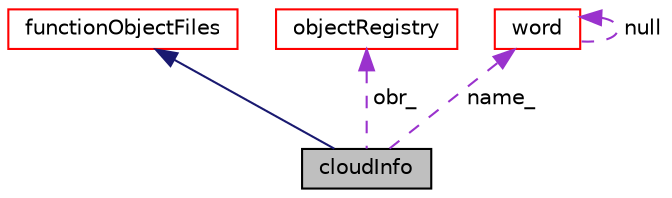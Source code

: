 digraph "cloudInfo"
{
  bgcolor="transparent";
  edge [fontname="Helvetica",fontsize="10",labelfontname="Helvetica",labelfontsize="10"];
  node [fontname="Helvetica",fontsize="10",shape=record];
  Node1 [label="cloudInfo",height=0.2,width=0.4,color="black", fillcolor="grey75", style="filled", fontcolor="black"];
  Node2 -> Node1 [dir="back",color="midnightblue",fontsize="10",style="solid",fontname="Helvetica"];
  Node2 [label="functionObjectFiles",height=0.2,width=0.4,color="red",URL="$a00881.html",tooltip="Base class for output file data handling. "];
  Node3 -> Node1 [dir="back",color="darkorchid3",fontsize="10",style="dashed",label=" obr_" ,fontname="Helvetica"];
  Node3 [label="objectRegistry",height=0.2,width=0.4,color="red",URL="$a01726.html",tooltip="Registry of regIOobjects. "];
  Node4 -> Node1 [dir="back",color="darkorchid3",fontsize="10",style="dashed",label=" name_" ,fontname="Helvetica"];
  Node4 [label="word",height=0.2,width=0.4,color="red",URL="$a02968.html",tooltip="A class for handling words, derived from string. "];
  Node4 -> Node4 [dir="back",color="darkorchid3",fontsize="10",style="dashed",label=" null" ,fontname="Helvetica"];
}

